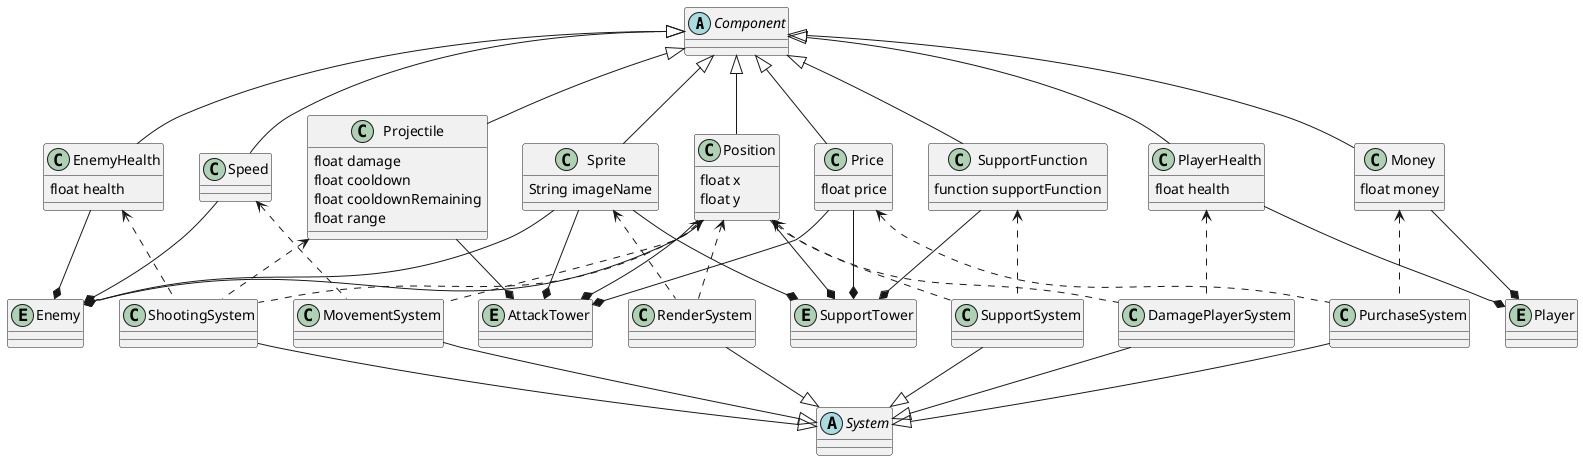 @startuml
'https://plantuml.com/class-diagram

abstract class Component {}
class Position{
float x
float y
}
class EnemyHealth{
float health
}
class PlayerHealth{
float health
}
class Money{
float money
}
class Speed
class Sprite{
String imageName
}
class Price{
float price
}
class SupportFunction{
function supportFunction
}
class Projectile{
float damage
float cooldown
float cooldownRemaining
float range
}

Component <|-- SupportFunction
Component <|-- Price
Component <|-- Position
Component <|-- EnemyHealth
Component <|-- Sprite
Component <|-- Speed
Component <|-- Projectile
Component <|-- PlayerHealth
Component <|-- Money

'----------------------------
entity AttackTower
entity SupportTower
entity Enemy
entity Player

SupportFunction --* SupportTower
Price --* AttackTower
Price --* SupportTower
Position --* AttackTower
Position --* SupportTower
Position --* Enemy
EnemyHealth --* Enemy
Sprite --* Enemy
Sprite --* AttackTower
Sprite --* SupportTower
Speed --* Enemy
Projectile --* AttackTower
PlayerHealth --* Player
Money --* Player

'----------------------------
abstract class System

System <|-up- RenderSystem
Position <.. RenderSystem
Sprite <.. RenderSystem

System <|-up- DamagePlayerSystem
Position <.. DamagePlayerSystem
PlayerHealth <.. DamagePlayerSystem

System <|-up- MovementSystem
Position <.. MovementSystem
Speed <.. MovementSystem

System <|-up- PurchaseSystem
Money <.. PurchaseSystem
Price <.. PurchaseSystem

System <|-up- SupportSystem
Position <.. SupportSystem
SupportFunction <.. SupportSystem

System <|-up- ShootingSystem
Projectile <.. ShootingSystem
Position <.. ShootingSystem
EnemyHealth <.. ShootingSystem

@enduml